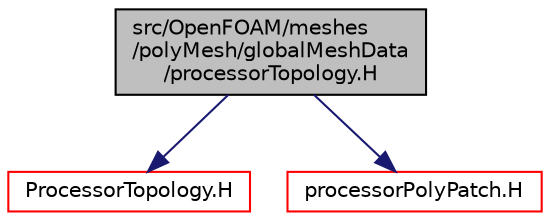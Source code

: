 digraph "src/OpenFOAM/meshes/polyMesh/globalMeshData/processorTopology.H"
{
  bgcolor="transparent";
  edge [fontname="Helvetica",fontsize="10",labelfontname="Helvetica",labelfontsize="10"];
  node [fontname="Helvetica",fontsize="10",shape=record];
  Node1 [label="src/OpenFOAM/meshes\l/polyMesh/globalMeshData\l/processorTopology.H",height=0.2,width=0.4,color="black", fillcolor="grey75", style="filled", fontcolor="black"];
  Node1 -> Node2 [color="midnightblue",fontsize="10",style="solid",fontname="Helvetica"];
  Node2 [label="ProcessorTopology.H",height=0.2,width=0.4,color="red",URL="$a08928.html"];
  Node1 -> Node3 [color="midnightblue",fontsize="10",style="solid",fontname="Helvetica"];
  Node3 [label="processorPolyPatch.H",height=0.2,width=0.4,color="red",URL="$a08793.html"];
}
